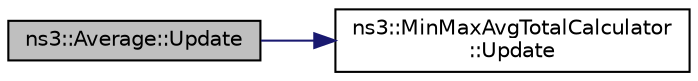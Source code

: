 digraph "ns3::Average::Update"
{
 // LATEX_PDF_SIZE
  edge [fontname="Helvetica",fontsize="10",labelfontname="Helvetica",labelfontsize="10"];
  node [fontname="Helvetica",fontsize="10",shape=record];
  rankdir="LR";
  Node1 [label="ns3::Average::Update",height=0.2,width=0.4,color="black", fillcolor="grey75", style="filled", fontcolor="black",tooltip="Add new sample."];
  Node1 -> Node2 [color="midnightblue",fontsize="10",style="solid",fontname="Helvetica"];
  Node2 [label="ns3::MinMaxAvgTotalCalculator\l::Update",height=0.2,width=0.4,color="black", fillcolor="white", style="filled",URL="$classns3_1_1_min_max_avg_total_calculator.html#acad1745a8441535648ae95c7037a96e1",tooltip="Updates all variables of MinMaxAvgTotalCalculator."];
}
